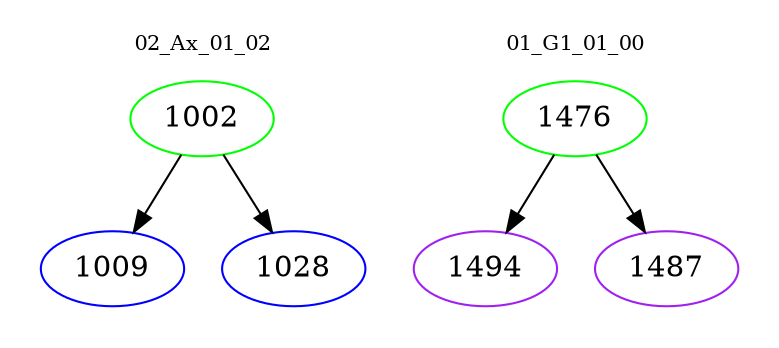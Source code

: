 digraph{
subgraph cluster_0 {
color = white
label = "02_Ax_01_02";
fontsize=10;
T0_1002 [label="1002", color="green"]
T0_1002 -> T0_1009 [color="black"]
T0_1009 [label="1009", color="blue"]
T0_1002 -> T0_1028 [color="black"]
T0_1028 [label="1028", color="blue"]
}
subgraph cluster_1 {
color = white
label = "01_G1_01_00";
fontsize=10;
T1_1476 [label="1476", color="green"]
T1_1476 -> T1_1494 [color="black"]
T1_1494 [label="1494", color="purple"]
T1_1476 -> T1_1487 [color="black"]
T1_1487 [label="1487", color="purple"]
}
}
